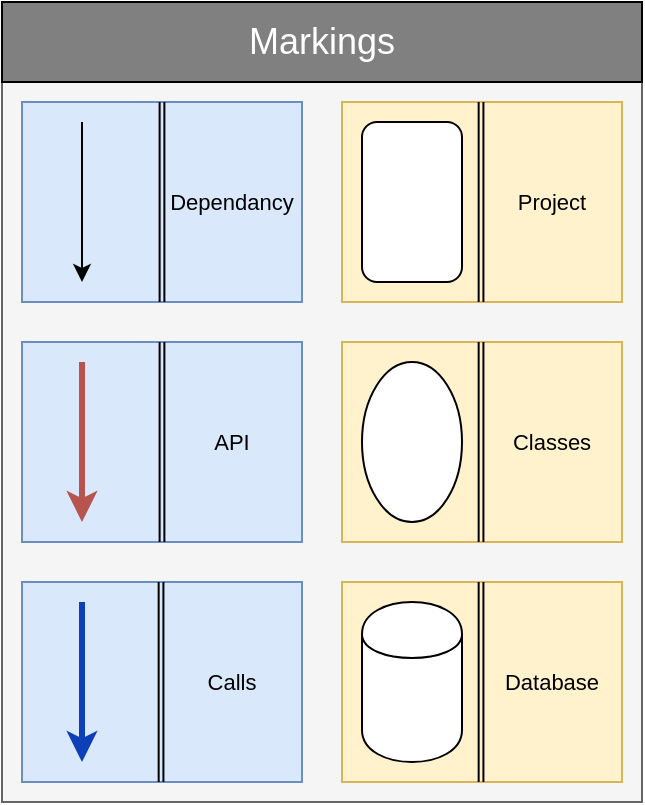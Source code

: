 <mxfile version="12.5.5" type="github" pages="2">
  <diagram id="CWpXYf02bERE23UVpJb5" name="Markings">
    <mxGraphModel dx="1382" dy="795" grid="1" gridSize="10" guides="1" tooltips="1" connect="1" arrows="1" fold="1" page="1" pageScale="1" pageWidth="2000" pageHeight="600" math="0" shadow="0">
      <root>
        <mxCell id="JegNv_WGKpZzBHWyWpzY-0"/>
        <mxCell id="JegNv_WGKpZzBHWyWpzY-1" parent="JegNv_WGKpZzBHWyWpzY-0"/>
        <mxCell id="ogRYELJHpxN180byviA8-0" value="" style="rounded=0;whiteSpace=wrap;html=1;fontSize=11;align=center;fillColor=#f5f5f5;strokeColor=#666666;fontColor=#333333;" parent="JegNv_WGKpZzBHWyWpzY-1" vertex="1">
          <mxGeometry x="40" y="80" width="320" height="360" as="geometry"/>
        </mxCell>
        <mxCell id="ogRYELJHpxN180byviA8-1" value="" style="rounded=0;whiteSpace=wrap;html=1;align=center;fillColor=#dae8fc;strokeColor=#6c8ebf;" parent="JegNv_WGKpZzBHWyWpzY-1" vertex="1">
          <mxGeometry x="50" y="90" width="140" height="100" as="geometry"/>
        </mxCell>
        <mxCell id="ogRYELJHpxN180byviA8-2" value="" style="endArrow=classic;html=1;" parent="JegNv_WGKpZzBHWyWpzY-1" edge="1">
          <mxGeometry width="50" height="50" relative="1" as="geometry">
            <mxPoint x="80" y="100" as="sourcePoint"/>
            <mxPoint x="80" y="180" as="targetPoint"/>
          </mxGeometry>
        </mxCell>
        <mxCell id="ogRYELJHpxN180byviA8-3" value="Dependancy" style="text;html=1;strokeColor=none;fillColor=none;align=center;verticalAlign=middle;whiteSpace=wrap;rounded=0;fontSize=11;" parent="JegNv_WGKpZzBHWyWpzY-1" vertex="1">
          <mxGeometry x="120" y="130" width="70" height="20" as="geometry"/>
        </mxCell>
        <mxCell id="ogRYELJHpxN180byviA8-4" value="" style="shape=link;html=1;width=-2.381;" parent="JegNv_WGKpZzBHWyWpzY-1" edge="1">
          <mxGeometry width="50" height="50" relative="1" as="geometry">
            <mxPoint x="120" y="190" as="sourcePoint"/>
            <mxPoint x="120" y="90" as="targetPoint"/>
          </mxGeometry>
        </mxCell>
        <mxCell id="ogRYELJHpxN180byviA8-5" value="" style="rounded=0;whiteSpace=wrap;html=1;align=center;fillColor=#dae8fc;strokeColor=#6c8ebf;" parent="JegNv_WGKpZzBHWyWpzY-1" vertex="1">
          <mxGeometry x="50" y="210" width="140" height="100" as="geometry"/>
        </mxCell>
        <mxCell id="ogRYELJHpxN180byviA8-6" value="" style="shape=link;html=1;entryX=0.5;entryY=0;entryDx=0;entryDy=0;exitX=0.5;exitY=1;exitDx=0;exitDy=0;width=-2.381;" parent="JegNv_WGKpZzBHWyWpzY-1" source="ogRYELJHpxN180byviA8-5" target="ogRYELJHpxN180byviA8-5" edge="1">
          <mxGeometry width="50" height="50" relative="1" as="geometry">
            <mxPoint x="40" y="610" as="sourcePoint"/>
            <mxPoint x="90" y="560" as="targetPoint"/>
          </mxGeometry>
        </mxCell>
        <mxCell id="ogRYELJHpxN180byviA8-7" value="" style="endArrow=classic;html=1;fillColor=#f8cecc;strokeColor=#b85450;comic=0;rounded=0;strokeWidth=3;" parent="JegNv_WGKpZzBHWyWpzY-1" edge="1">
          <mxGeometry width="50" height="50" relative="1" as="geometry">
            <mxPoint x="80" y="220" as="sourcePoint"/>
            <mxPoint x="80" y="300" as="targetPoint"/>
          </mxGeometry>
        </mxCell>
        <mxCell id="ogRYELJHpxN180byviA8-8" value="API" style="text;html=1;strokeColor=none;fillColor=none;align=center;verticalAlign=middle;whiteSpace=wrap;rounded=0;fontSize=11;" parent="JegNv_WGKpZzBHWyWpzY-1" vertex="1">
          <mxGeometry x="120" y="250" width="70" height="20" as="geometry"/>
        </mxCell>
        <mxCell id="ogRYELJHpxN180byviA8-9" value="" style="rounded=0;whiteSpace=wrap;html=1;align=center;fillColor=#fff2cc;strokeColor=#d6b656;" parent="JegNv_WGKpZzBHWyWpzY-1" vertex="1">
          <mxGeometry x="210" y="90" width="140" height="100" as="geometry"/>
        </mxCell>
        <mxCell id="ogRYELJHpxN180byviA8-10" value="" style="shape=link;html=1;entryX=0.5;entryY=0;entryDx=0;entryDy=0;exitX=0.5;exitY=1;exitDx=0;exitDy=0;width=-2.381;" parent="JegNv_WGKpZzBHWyWpzY-1" edge="1">
          <mxGeometry width="50" height="50" relative="1" as="geometry">
            <mxPoint x="279.52" y="190" as="sourcePoint"/>
            <mxPoint x="279.52" y="90" as="targetPoint"/>
          </mxGeometry>
        </mxCell>
        <mxCell id="ogRYELJHpxN180byviA8-11" value="" style="rounded=1;whiteSpace=wrap;html=1;gradientColor=none;fontSize=11;align=center;" parent="JegNv_WGKpZzBHWyWpzY-1" vertex="1">
          <mxGeometry x="220" y="100" width="50" height="80" as="geometry"/>
        </mxCell>
        <mxCell id="ogRYELJHpxN180byviA8-12" value="Project" style="text;html=1;strokeColor=none;fillColor=none;align=center;verticalAlign=middle;whiteSpace=wrap;rounded=0;fontSize=11;" parent="JegNv_WGKpZzBHWyWpzY-1" vertex="1">
          <mxGeometry x="280" y="130" width="70" height="20" as="geometry"/>
        </mxCell>
        <mxCell id="ogRYELJHpxN180byviA8-13" value="" style="rounded=0;whiteSpace=wrap;html=1;align=center;fillColor=#fff2cc;strokeColor=#d6b656;" parent="JegNv_WGKpZzBHWyWpzY-1" vertex="1">
          <mxGeometry x="210" y="210" width="140" height="100" as="geometry"/>
        </mxCell>
        <mxCell id="ogRYELJHpxN180byviA8-14" value="" style="shape=link;html=1;entryX=0.5;entryY=0;entryDx=0;entryDy=0;exitX=0.5;exitY=1;exitDx=0;exitDy=0;width=-2.381;" parent="JegNv_WGKpZzBHWyWpzY-1" edge="1">
          <mxGeometry width="50" height="50" relative="1" as="geometry">
            <mxPoint x="279.52" y="310" as="sourcePoint"/>
            <mxPoint x="279.52" y="210" as="targetPoint"/>
          </mxGeometry>
        </mxCell>
        <mxCell id="ogRYELJHpxN180byviA8-15" value="" style="ellipse;whiteSpace=wrap;html=1;gradientColor=none;fontSize=11;align=center;" parent="JegNv_WGKpZzBHWyWpzY-1" vertex="1">
          <mxGeometry x="220" y="220" width="50" height="80" as="geometry"/>
        </mxCell>
        <mxCell id="ogRYELJHpxN180byviA8-16" value="" style="rounded=0;whiteSpace=wrap;html=1;align=center;fillColor=#fff2cc;strokeColor=#d6b656;" parent="JegNv_WGKpZzBHWyWpzY-1" vertex="1">
          <mxGeometry x="210" y="330" width="140" height="100" as="geometry"/>
        </mxCell>
        <mxCell id="ogRYELJHpxN180byviA8-17" value="" style="shape=link;html=1;entryX=0.5;entryY=0;entryDx=0;entryDy=0;exitX=0.5;exitY=1;exitDx=0;exitDy=0;width=-2.381;" parent="JegNv_WGKpZzBHWyWpzY-1" edge="1">
          <mxGeometry width="50" height="50" relative="1" as="geometry">
            <mxPoint x="279.52" y="430" as="sourcePoint"/>
            <mxPoint x="279.52" y="330" as="targetPoint"/>
          </mxGeometry>
        </mxCell>
        <mxCell id="ogRYELJHpxN180byviA8-18" value="" style="shape=cylinder;whiteSpace=wrap;html=1;boundedLbl=1;backgroundOutline=1;gradientColor=none;fontSize=11;align=center;" parent="JegNv_WGKpZzBHWyWpzY-1" vertex="1">
          <mxGeometry x="220" y="340" width="50" height="80" as="geometry"/>
        </mxCell>
        <mxCell id="ogRYELJHpxN180byviA8-19" value="Database" style="text;html=1;strokeColor=none;fillColor=none;align=center;verticalAlign=middle;whiteSpace=wrap;rounded=0;fontSize=11;" parent="JegNv_WGKpZzBHWyWpzY-1" vertex="1">
          <mxGeometry x="280" y="370" width="70" height="20" as="geometry"/>
        </mxCell>
        <mxCell id="ogRYELJHpxN180byviA8-20" value="" style="rounded=0;whiteSpace=wrap;html=1;align=center;fillColor=#dae8fc;strokeColor=#6c8ebf;" parent="JegNv_WGKpZzBHWyWpzY-1" vertex="1">
          <mxGeometry x="50" y="330" width="140" height="100" as="geometry"/>
        </mxCell>
        <mxCell id="ogRYELJHpxN180byviA8-21" value="" style="shape=link;html=1;entryX=0.5;entryY=0;entryDx=0;entryDy=0;exitX=0.5;exitY=1;exitDx=0;exitDy=0;width=-2.381;" parent="JegNv_WGKpZzBHWyWpzY-1" edge="1">
          <mxGeometry width="50" height="50" relative="1" as="geometry">
            <mxPoint x="119.52" y="430" as="sourcePoint"/>
            <mxPoint x="119.52" y="330" as="targetPoint"/>
          </mxGeometry>
        </mxCell>
        <mxCell id="ogRYELJHpxN180byviA8-22" value="" style="endArrow=classic;html=1;fillColor=#f8cecc;strokeColor=#0D40B8;comic=0;rounded=0;strokeWidth=3;" parent="JegNv_WGKpZzBHWyWpzY-1" edge="1">
          <mxGeometry width="50" height="50" relative="1" as="geometry">
            <mxPoint x="80" y="340" as="sourcePoint"/>
            <mxPoint x="80" y="420" as="targetPoint"/>
          </mxGeometry>
        </mxCell>
        <mxCell id="ogRYELJHpxN180byviA8-23" value="Calls" style="text;html=1;strokeColor=none;fillColor=none;align=center;verticalAlign=middle;whiteSpace=wrap;rounded=0;fontSize=11;" parent="JegNv_WGKpZzBHWyWpzY-1" vertex="1">
          <mxGeometry x="120" y="370" width="70" height="20" as="geometry"/>
        </mxCell>
        <mxCell id="ogRYELJHpxN180byviA8-24" value="&lt;font color=&quot;#ffffff&quot; style=&quot;font-size: 18px&quot;&gt;Markings&lt;/font&gt;" style="rounded=0;whiteSpace=wrap;html=1;gradientColor=none;fontSize=11;align=center;fillColor=#808080;" parent="JegNv_WGKpZzBHWyWpzY-1" vertex="1">
          <mxGeometry x="40" y="40" width="320" height="40" as="geometry"/>
        </mxCell>
        <mxCell id="ogRYELJHpxN180byviA8-25" value="Classes" style="text;html=1;strokeColor=none;fillColor=none;align=center;verticalAlign=middle;whiteSpace=wrap;rounded=0;fontSize=11;" parent="JegNv_WGKpZzBHWyWpzY-1" vertex="1">
          <mxGeometry x="280" y="250" width="70" height="20" as="geometry"/>
        </mxCell>
      </root>
    </mxGraphModel>
  </diagram>
  <diagram id="fozJ2uBxFglxSakZYLrb" name="ProjectBorad">
    &#xa;    &#xa;    &#xa;    
    <mxGraphModel dx="953" dy="548" grid="1" gridSize="10" guides="1" tooltips="1" connect="1" arrows="1" fold="1" page="1" pageScale="1" pageWidth="2000" pageHeight="600" background="none" math="0" shadow="0">
      &#xa;      &#xa;      &#xa;      
      <root>
        &#xa;        &#xa;        &#xa;        
        <mxCell id="0"/>
        &#xa;        &#xa;        &#xa;        
        <mxCell id="1" parent="0"/>
        &#xa;        &#xa;        &#xa;        
        <mxCell id="85Ygcqbf_G4YN5lP5N1D-4" value="" style="rounded=0;whiteSpace=wrap;html=1;strokeColor=#666666;fillColor=#f5f5f5;fontSize=11;align=center;fontColor=#333333;" vertex="1" parent="1">
          &#xa;          &#xa;          &#xa;          
          <mxGeometry x="320" y="120" width="200" height="360" as="geometry"/>
          &#xa;          &#xa;        &#xa;        
        </mxCell>
        &#xa;        &#xa;        &#xa;        
        <mxCell id="xJ-lUGYUrFKlf-khSyfK-44" value="" style="rounded=0;whiteSpace=wrap;html=1;strokeColor=#666666;fillColor=#f5f5f5;fontSize=11;align=center;fontColor=#333333;" parent="1" vertex="1">
          &#xa;          &#xa;          &#xa;          
          <mxGeometry x="40" y="120" width="200" height="360" as="geometry"/>
          &#xa;          &#xa;        &#xa;        
        </mxCell>
        &#xa;        &#xa;        &#xa;        
        <mxCell id="cRoPIz6aXzqG4CNdJphQ-14" value="SharedPCH" style="rounded=1;arcSize=10;whiteSpace=wrap;html=1;align=center;" parent="1" vertex="1">
          &#xa;          &#xa;          &#xa;          
          <mxGeometry x="50" y="130" width="180" height="80" as="geometry"/>
          &#xa;          &#xa;        &#xa;        
        </mxCell>
        &#xa;        &#xa;        &#xa;        
        <mxCell id="cRoPIz6aXzqG4CNdJphQ-15" value="Engine" style="rounded=1;arcSize=10;whiteSpace=wrap;html=1;align=center;" parent="1" vertex="1">
          &#xa;          &#xa;          &#xa;          
          <mxGeometry x="330" y="130" width="180" height="80" as="geometry"/>
          &#xa;          &#xa;        &#xa;        
        </mxCell>
        &#xa;        &#xa;        &#xa;        
        <mxCell id="cRoPIz6aXzqG4CNdJphQ-16" value="Client" style="rounded=1;arcSize=10;whiteSpace=wrap;html=1;align=center;" parent="1" vertex="1">
          &#xa;          &#xa;          &#xa;          
          <mxGeometry x="1150" y="60" width="120" height="80" as="geometry"/>
          &#xa;          &#xa;        &#xa;        
        </mxCell>
        &#xa;        &#xa;        &#xa;        
        <mxCell id="cRoPIz6aXzqG4CNdJphQ-17" value="External Dependancies" style="swimlane;fontStyle=0;childLayout=stackLayout;horizontal=1;startSize=26;fillColor=#e0e0e0;horizontalStack=0;resizeParent=1;resizeParentMax=0;resizeLast=0;collapsible=1;marginBottom=0;swimlaneFillColor=#ffffff;align=center;fontSize=14;" parent="1" vertex="1">
          &#xa;          &#xa;          &#xa;          
          <mxGeometry x="50" y="220" width="180" height="104" as="geometry"/>
          &#xa;          &#xa;        &#xa;        
        </mxCell>
        &#xa;        &#xa;        &#xa;        
        <mxCell id="cRoPIz6aXzqG4CNdJphQ-18" value="SQLite" style="text;spacingLeft=4;spacingRight=4;overflow=hidden;rotatable=0;points=[[0,0.5],[1,0.5]];portConstraint=eastwest;fontSize=12;align=center;" parent="cRoPIz6aXzqG4CNdJphQ-17" vertex="1">
          &#xa;          &#xa;          &#xa;          
          <mxGeometry y="26" width="180" height="26" as="geometry"/>
          &#xa;          &#xa;        &#xa;        
        </mxCell>
        &#xa;        &#xa;        &#xa;        
        <mxCell id="cRoPIz6aXzqG4CNdJphQ-19" value="Row 2" style="text;spacingLeft=4;spacingRight=4;overflow=hidden;rotatable=0;points=[[0,0.5],[1,0.5]];portConstraint=eastwest;fontSize=12;align=center;strokeWidth=1;strokeColor=#000000;" parent="cRoPIz6aXzqG4CNdJphQ-17" vertex="1">
          &#xa;          &#xa;          &#xa;          
          <mxGeometry y="52" width="180" height="26" as="geometry"/>
          &#xa;          &#xa;        &#xa;        
        </mxCell>
        &#xa;        &#xa;        &#xa;        
        <mxCell id="cRoPIz6aXzqG4CNdJphQ-20" value="Row 3" style="text;spacingLeft=4;spacingRight=4;overflow=hidden;rotatable=0;points=[[0,0.5],[1,0.5]];portConstraint=eastwest;fontSize=12;align=center;strokeColor=#000000;" parent="cRoPIz6aXzqG4CNdJphQ-17" vertex="1">
          &#xa;          &#xa;          &#xa;          
          <mxGeometry y="78" width="180" height="26" as="geometry"/>
          &#xa;          &#xa;        &#xa;        
        </mxCell>
        &#xa;        &#xa;        &#xa;        
        <mxCell id="cRoPIz6aXzqG4CNdJphQ-22" value="OpenGL&lt;br&gt;Module" style="rounded=1;arcSize=10;whiteSpace=wrap;html=1;align=center;" parent="1" vertex="1">
          &#xa;          &#xa;          &#xa;          
          <mxGeometry x="1090" y="236" width="120" height="80" as="geometry"/>
          &#xa;          &#xa;        &#xa;        
        </mxCell>
        &#xa;        &#xa;        &#xa;        
        <mxCell id="cRoPIz6aXzqG4CNdJphQ-23" value="Python&lt;br&gt;Scripting&lt;br&gt;Module" style="rounded=1;arcSize=10;whiteSpace=wrap;html=1;align=center;" parent="1" vertex="1">
          &#xa;          &#xa;          &#xa;          
          <mxGeometry x="1340" y="216" width="120" height="80" as="geometry"/>
          &#xa;          &#xa;        &#xa;        
        </mxCell>
        &#xa;        &#xa;        &#xa;        
        <mxCell id="xJ-lUGYUrFKlf-khSyfK-45" value="&lt;font color=&quot;#ffffff&quot; style=&quot;font-size: 18px&quot;&gt;Dependancies&lt;/font&gt;" style="rounded=0;whiteSpace=wrap;html=1;gradientColor=none;fontSize=11;align=center;fillColor=#808080;" parent="1" vertex="1">
          &#xa;          &#xa;          &#xa;          
          <mxGeometry x="40" y="80" width="200" height="40" as="geometry"/>
          &#xa;          &#xa;        &#xa;        
        </mxCell>
        &#xa;        &#xa;        &#xa;        
        <mxCell id="85Ygcqbf_G4YN5lP5N1D-3" value="&lt;font style=&quot;font-size: 18px&quot; color=&quot;#ffffff&quot;&gt;Engine&lt;/font&gt;" style="rounded=0;whiteSpace=wrap;html=1;gradientColor=none;fontSize=11;align=center;fillColor=#808080;" vertex="1" parent="1">
          &#xa;          &#xa;          &#xa;          
          <mxGeometry x="320" y="80" width="200" height="40" as="geometry"/>
          &#xa;          &#xa;        &#xa;        
        </mxCell>
        &#xa;        &#xa;        &#xa;        
        <mxCell id="85Ygcqbf_G4YN5lP5N1D-6" value="" style="endArrow=classic;html=1;exitX=1;exitY=0.5;exitDx=0;exitDy=0;entryX=0.25;entryY=0;entryDx=0;entryDy=0;" edge="1" parent="1" source="cRoPIz6aXzqG4CNdJphQ-14" target="cRoPIz6aXzqG4CNdJphQ-15">
          &#xa;          &#xa;          &#xa;          
          <mxGeometry width="50" height="50" relative="1" as="geometry">
            &#xa;            &#xa;            &#xa;            
            <mxPoint x="550" y="290" as="sourcePoint"/>
            &#xa;            &#xa;            &#xa;            
            <mxPoint x="410" y="60" as="targetPoint"/>
            &#xa;            &#xa;            &#xa;            
            <Array as="points">
              &#xa;              &#xa;              &#xa;              
              <mxPoint x="250" y="170"/>
              &#xa;              &#xa;              &#xa;              
              <mxPoint x="250" y="10"/>
              &#xa;              &#xa;              &#xa;              
              <mxPoint x="375" y="10"/>
              &#xa;              &#xa;            &#xa;            
            </Array>
            &#xa;            &#xa;          &#xa;          
          </mxGeometry>
          &#xa;          &#xa;        &#xa;        
        </mxCell>
        &#xa;        &#xa;        &#xa;        
        <mxCell id="85Ygcqbf_G4YN5lP5N1D-8" value="" style="endArrow=classic;html=1;exitX=1;exitY=0.5;exitDx=0;exitDy=0;movable=0;resizable=0;rotatable=0;deletable=0;editable=0;connectable=0;entryX=0.25;entryY=0;entryDx=0;entryDy=0;" edge="1" parent="1" source="cRoPIz6aXzqG4CNdJphQ-18" target="cRoPIz6aXzqG4CNdJphQ-15">
          &#xa;          &#xa;          &#xa;          
          <mxGeometry width="50" height="50" relative="1" as="geometry">
            &#xa;            &#xa;            &#xa;            
            <mxPoint x="600" y="220" as="sourcePoint"/>
            &#xa;            &#xa;            &#xa;            
            <mxPoint x="780" y="50" as="targetPoint"/>
            &#xa;            &#xa;            &#xa;            
            <Array as="points">
              &#xa;              &#xa;              &#xa;              
              <mxPoint x="260" y="259"/>
              &#xa;              &#xa;              &#xa;              
              <mxPoint x="260" y="20"/>
              &#xa;              &#xa;              &#xa;              
              <mxPoint x="375" y="20"/>
              &#xa;              &#xa;            &#xa;            
            </Array>
            &#xa;            &#xa;          &#xa;          
          </mxGeometry>
          &#xa;          &#xa;        &#xa;        
        </mxCell>
        &#xa;        &#xa;      &#xa;      
      </root>
      &#xa;      &#xa;    &#xa;    
    </mxGraphModel>
    &#xa;    &#xa;  &#xa;  
  </diagram>
</mxfile>
